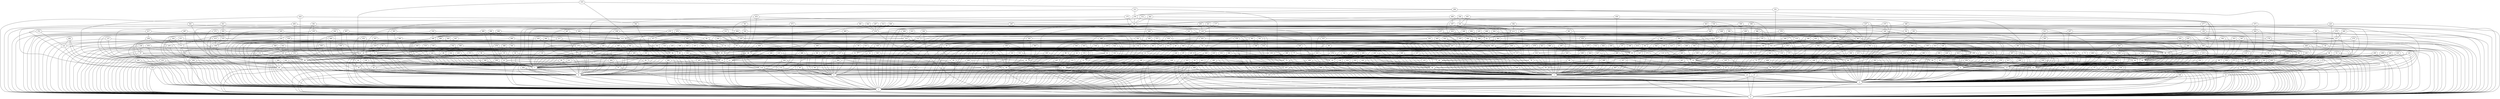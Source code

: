 /* Created by igraph 0.7.0 */
graph {
  0;
  1;
  2;
  3;
  4;
  5;
  6;
  7;
  8;
  9;
  10;
  11;
  12;
  13;
  14;
  15;
  16;
  17;
  18;
  19;
  20;
  21;
  22;
  23;
  24;
  25;
  26;
  27;
  28;
  29;
  30;
  31;
  32;
  33;
  34;
  35;
  36;
  37;
  38;
  39;
  40;
  41;
  42;
  43;
  44;
  45;
  46;
  47;
  48;
  49;
  50;
  51;
  52;
  53;
  54;
  55;
  56;
  57;
  58;
  59;
  60;
  61;
  62;
  63;
  64;
  65;
  66;
  67;
  68;
  69;
  70;
  71;
  72;
  73;
  74;
  75;
  76;
  77;
  78;
  79;
  80;
  81;
  82;
  83;
  84;
  85;
  86;
  87;
  88;
  89;
  90;
  91;
  92;
  93;
  94;
  95;
  96;
  97;
  98;
  99;
  100;
  101;
  102;
  103;
  104;
  105;
  106;
  107;
  108;
  109;
  110;
  111;
  112;
  113;
  114;
  115;
  116;
  117;
  118;
  119;
  120;
  121;
  122;
  123;
  124;
  125;
  126;
  127;
  128;
  129;
  130;
  131;
  132;
  133;
  134;
  135;
  136;
  137;
  138;
  139;
  140;
  141;
  142;
  143;
  144;
  145;
  146;
  147;
  148;
  149;
  150;
  151;
  152;
  153;
  154;
  155;
  156;
  157;
  158;
  159;
  160;
  161;
  162;
  163;
  164;
  165;
  166;
  167;
  168;
  169;
  170;
  171;
  172;
  173;
  174;
  175;
  176;
  177;
  178;
  179;
  180;
  181;
  182;
  183;
  184;
  185;
  186;
  187;
  188;
  189;
  190;
  191;
  192;
  193;
  194;
  195;
  196;
  197;
  198;
  199;
  200;
  201;
  202;
  203;
  204;
  205;
  206;
  207;
  208;
  209;
  210;
  211;
  212;
  213;
  214;
  215;
  216;
  217;
  218;
  219;
  220;
  221;
  222;
  223;
  224;
  225;
  226;
  227;
  228;
  229;
  230;
  231;
  232;
  233;
  234;
  235;
  236;
  237;
  238;
  239;
  240;
  241;
  242;
  243;
  244;
  245;
  246;
  247;
  248;
  249;
  250;
  251;
  252;
  253;
  254;
  255;
  256;
  257;
  258;
  259;
  260;
  261;
  262;
  263;
  264;
  265;
  266;
  267;
  268;
  269;
  270;
  271;
  272;
  273;
  274;
  275;
  276;
  277;
  278;
  279;
  280;
  281;
  282;
  283;
  284;
  285;
  286;
  287;
  288;
  289;
  290;
  291;
  292;
  293;
  294;
  295;
  296;
  297;
  298;
  299;
  300;
  301;
  302;
  303;
  304;
  305;
  306;
  307;
  308;
  309;
  310;
  311;
  312;
  313;
  314;
  315;
  316;
  317;
  318;
  319;
  320;
  321;
  322;
  323;
  324;
  325;
  326;
  327;
  328;
  329;
  330;
  331;
  332;
  333;
  334;
  335;
  336;
  337;
  338;
  339;
  340;
  341;
  342;
  343;
  344;
  345;
  346;
  347;
  348;
  349;
  350;
  351;
  352;
  353;
  354;
  355;
  356;
  357;
  358;
  359;
  360;
  361;
  362;
  363;
  364;
  365;
  366;
  367;
  368;
  369;
  370;
  371;
  372;
  373;
  374;
  375;
  376;
  377;
  378;
  379;
  380;
  381;
  382;
  383;
  384;
  385;
  386;
  387;
  388;
  389;
  390;
  391;
  392;
  393;
  394;
  395;
  396;
  397;
  398;
  399;
  400;
  401;
  402;
  403;
  404;
  405;
  406;
  407;
  408;
  409;
  410;
  411;
  412;
  413;
  414;
  415;
  416;
  417;
  418;
  419;
  420;
  421;
  422;
  423;
  424;
  425;
  426;
  427;
  428;
  429;
  430;
  431;
  432;
  433;
  434;
  435;
  436;
  437;
  438;
  439;
  440;
  441;
  442;
  443;
  444;
  445;
  446;
  447;
  448;
  449;
  450;
  451;
  452;
  453;
  454;
  455;
  456;
  457;
  458;
  459;
  460;
  461;
  462;
  463;
  464;
  465;
  466;
  467;
  468;
  469;
  470;
  471;
  472;
  473;
  474;
  475;
  476;
  477;
  478;
  479;
  480;
  481;
  482;
  483;
  484;
  485;
  486;
  487;
  488;
  489;
  490;
  491;
  492;
  493;
  494;
  495;
  496;
  497;
  498;
  499;

  1 -- 0;
  2 -- 0;
  3 -- 0;
  4 -- 0;
  5 -- 0;
  6 -- 0;
  9 -- 0;
  10 -- 0;
  11 -- 0;
  12 -- 0;
  13 -- 0;
  14 -- 0;
  15 -- 0;
  16 -- 0;
  18 -- 0;
  19 -- 0;
  22 -- 0;
  24 -- 0;
  25 -- 0;
  27 -- 0;
  28 -- 0;
  32 -- 0;
  33 -- 0;
  34 -- 0;
  37 -- 0;
  45 -- 0;
  46 -- 0;
  47 -- 0;
  49 -- 0;
  50 -- 0;
  53 -- 0;
  54 -- 0;
  55 -- 0;
  57 -- 0;
  58 -- 0;
  59 -- 0;
  62 -- 0;
  63 -- 0;
  65 -- 0;
  68 -- 0;
  74 -- 0;
  83 -- 0;
  88 -- 0;
  89 -- 0;
  91 -- 0;
  92 -- 0;
  93 -- 0;
  95 -- 0;
  97 -- 0;
  104 -- 0;
  108 -- 0;
  109 -- 0;
  110 -- 0;
  120 -- 0;
  121 -- 0;
  128 -- 0;
  131 -- 0;
  133 -- 0;
  137 -- 0;
  138 -- 0;
  143 -- 0;
  145 -- 0;
  151 -- 0;
  153 -- 0;
  154 -- 0;
  155 -- 0;
  160 -- 0;
  161 -- 0;
  172 -- 0;
  175 -- 0;
  178 -- 0;
  182 -- 0;
  189 -- 0;
  193 -- 0;
  202 -- 0;
  205 -- 0;
  206 -- 0;
  219 -- 0;
  220 -- 0;
  223 -- 0;
  225 -- 0;
  233 -- 0;
  238 -- 0;
  243 -- 0;
  253 -- 0;
  262 -- 0;
  265 -- 0;
  273 -- 0;
  274 -- 0;
  277 -- 0;
  283 -- 0;
  290 -- 0;
  291 -- 0;
  292 -- 0;
  293 -- 0;
  295 -- 0;
  309 -- 0;
  316 -- 0;
  318 -- 0;
  321 -- 0;
  323 -- 0;
  328 -- 0;
  330 -- 0;
  331 -- 0;
  335 -- 0;
  344 -- 0;
  353 -- 0;
  360 -- 0;
  364 -- 0;
  365 -- 0;
  367 -- 0;
  369 -- 0;
  371 -- 0;
  372 -- 0;
  379 -- 0;
  398 -- 0;
  400 -- 0;
  407 -- 0;
  409 -- 0;
  415 -- 0;
  417 -- 0;
  419 -- 0;
  424 -- 0;
  425 -- 0;
  426 -- 0;
  427 -- 0;
  430 -- 0;
  434 -- 0;
  438 -- 0;
  439 -- 0;
  451 -- 0;
  454 -- 0;
  457 -- 0;
  461 -- 0;
  467 -- 0;
  474 -- 0;
  475 -- 0;
  487 -- 0;
  494 -- 0;
  497 -- 0;
  2 -- 1;
  3 -- 1;
  4 -- 1;
  5 -- 1;
  6 -- 1;
  7 -- 1;
  8 -- 1;
  9 -- 1;
  10 -- 1;
  13 -- 1;
  14 -- 1;
  16 -- 1;
  17 -- 1;
  18 -- 1;
  20 -- 1;
  22 -- 1;
  23 -- 1;
  25 -- 1;
  27 -- 1;
  28 -- 1;
  29 -- 1;
  30 -- 1;
  31 -- 1;
  35 -- 1;
  36 -- 1;
  39 -- 1;
  40 -- 1;
  41 -- 1;
  42 -- 1;
  43 -- 1;
  45 -- 1;
  46 -- 1;
  47 -- 1;
  48 -- 1;
  49 -- 1;
  50 -- 1;
  52 -- 1;
  58 -- 1;
  61 -- 1;
  64 -- 1;
  72 -- 1;
  73 -- 1;
  76 -- 1;
  80 -- 1;
  82 -- 1;
  85 -- 1;
  90 -- 1;
  97 -- 1;
  100 -- 1;
  103 -- 1;
  104 -- 1;
  112 -- 1;
  113 -- 1;
  114 -- 1;
  116 -- 1;
  117 -- 1;
  120 -- 1;
  121 -- 1;
  123 -- 1;
  126 -- 1;
  128 -- 1;
  130 -- 1;
  134 -- 1;
  135 -- 1;
  137 -- 1;
  142 -- 1;
  144 -- 1;
  148 -- 1;
  149 -- 1;
  150 -- 1;
  151 -- 1;
  155 -- 1;
  158 -- 1;
  160 -- 1;
  162 -- 1;
  165 -- 1;
  169 -- 1;
  171 -- 1;
  177 -- 1;
  179 -- 1;
  188 -- 1;
  195 -- 1;
  196 -- 1;
  198 -- 1;
  207 -- 1;
  219 -- 1;
  223 -- 1;
  231 -- 1;
  235 -- 1;
  236 -- 1;
  237 -- 1;
  239 -- 1;
  242 -- 1;
  262 -- 1;
  263 -- 1;
  266 -- 1;
  274 -- 1;
  284 -- 1;
  285 -- 1;
  286 -- 1;
  292 -- 1;
  294 -- 1;
  297 -- 1;
  309 -- 1;
  316 -- 1;
  324 -- 1;
  339 -- 1;
  340 -- 1;
  346 -- 1;
  347 -- 1;
  348 -- 1;
  350 -- 1;
  354 -- 1;
  355 -- 1;
  364 -- 1;
  368 -- 1;
  373 -- 1;
  379 -- 1;
  381 -- 1;
  387 -- 1;
  392 -- 1;
  408 -- 1;
  409 -- 1;
  410 -- 1;
  418 -- 1;
  419 -- 1;
  420 -- 1;
  423 -- 1;
  450 -- 1;
  452 -- 1;
  454 -- 1;
  456 -- 1;
  462 -- 1;
  463 -- 1;
  467 -- 1;
  471 -- 1;
  472 -- 1;
  479 -- 1;
  480 -- 1;
  481 -- 1;
  487 -- 1;
  488 -- 1;
  489 -- 1;
  499 -- 1;
  3 -- 2;
  4 -- 2;
  5 -- 2;
  6 -- 2;
  7 -- 2;
  8 -- 2;
  9 -- 2;
  10 -- 2;
  12 -- 2;
  14 -- 2;
  15 -- 2;
  16 -- 2;
  17 -- 2;
  19 -- 2;
  20 -- 2;
  23 -- 2;
  25 -- 2;
  30 -- 2;
  36 -- 2;
  37 -- 2;
  38 -- 2;
  41 -- 2;
  46 -- 2;
  47 -- 2;
  48 -- 2;
  57 -- 2;
  58 -- 2;
  60 -- 2;
  62 -- 2;
  63 -- 2;
  64 -- 2;
  65 -- 2;
  66 -- 2;
  67 -- 2;
  70 -- 2;
  71 -- 2;
  75 -- 2;
  79 -- 2;
  80 -- 2;
  81 -- 2;
  83 -- 2;
  92 -- 2;
  96 -- 2;
  104 -- 2;
  106 -- 2;
  107 -- 2;
  109 -- 2;
  114 -- 2;
  116 -- 2;
  119 -- 2;
  123 -- 2;
  128 -- 2;
  131 -- 2;
  133 -- 2;
  136 -- 2;
  140 -- 2;
  145 -- 2;
  147 -- 2;
  157 -- 2;
  160 -- 2;
  174 -- 2;
  183 -- 2;
  188 -- 2;
  196 -- 2;
  200 -- 2;
  202 -- 2;
  206 -- 2;
  214 -- 2;
  217 -- 2;
  220 -- 2;
  224 -- 2;
  226 -- 2;
  232 -- 2;
  237 -- 2;
  240 -- 2;
  250 -- 2;
  252 -- 2;
  263 -- 2;
  269 -- 2;
  275 -- 2;
  280 -- 2;
  284 -- 2;
  287 -- 2;
  289 -- 2;
  294 -- 2;
  295 -- 2;
  297 -- 2;
  298 -- 2;
  302 -- 2;
  315 -- 2;
  323 -- 2;
  325 -- 2;
  329 -- 2;
  332 -- 2;
  335 -- 2;
  337 -- 2;
  345 -- 2;
  368 -- 2;
  369 -- 2;
  389 -- 2;
  393 -- 2;
  399 -- 2;
  403 -- 2;
  428 -- 2;
  431 -- 2;
  432 -- 2;
  434 -- 2;
  435 -- 2;
  437 -- 2;
  443 -- 2;
  449 -- 2;
  455 -- 2;
  456 -- 2;
  457 -- 2;
  465 -- 2;
  469 -- 2;
  470 -- 2;
  474 -- 2;
  478 -- 2;
  479 -- 2;
  483 -- 2;
  485 -- 2;
  486 -- 2;
  490 -- 2;
  492 -- 2;
  493 -- 2;
  494 -- 2;
  497 -- 2;
  11 -- 3;
  12 -- 3;
  15 -- 3;
  18 -- 3;
  19 -- 3;
  21 -- 3;
  24 -- 3;
  26 -- 3;
  27 -- 3;
  33 -- 3;
  34 -- 3;
  36 -- 3;
  43 -- 3;
  54 -- 3;
  62 -- 3;
  66 -- 3;
  69 -- 3;
  70 -- 3;
  72 -- 3;
  76 -- 3;
  77 -- 3;
  87 -- 3;
  103 -- 3;
  107 -- 3;
  110 -- 3;
  111 -- 3;
  112 -- 3;
  113 -- 3;
  115 -- 3;
  120 -- 3;
  127 -- 3;
  134 -- 3;
  135 -- 3;
  144 -- 3;
  146 -- 3;
  147 -- 3;
  148 -- 3;
  149 -- 3;
  152 -- 3;
  155 -- 3;
  159 -- 3;
  161 -- 3;
  168 -- 3;
  172 -- 3;
  173 -- 3;
  177 -- 3;
  179 -- 3;
  181 -- 3;
  187 -- 3;
  203 -- 3;
  204 -- 3;
  207 -- 3;
  208 -- 3;
  213 -- 3;
  219 -- 3;
  221 -- 3;
  249 -- 3;
  254 -- 3;
  257 -- 3;
  260 -- 3;
  269 -- 3;
  271 -- 3;
  289 -- 3;
  290 -- 3;
  298 -- 3;
  300 -- 3;
  301 -- 3;
  303 -- 3;
  317 -- 3;
  320 -- 3;
  322 -- 3;
  330 -- 3;
  333 -- 3;
  356 -- 3;
  357 -- 3;
  370 -- 3;
  377 -- 3;
  381 -- 3;
  383 -- 3;
  386 -- 3;
  389 -- 3;
  393 -- 3;
  397 -- 3;
  401 -- 3;
  402 -- 3;
  415 -- 3;
  424 -- 3;
  426 -- 3;
  427 -- 3;
  428 -- 3;
  434 -- 3;
  436 -- 3;
  437 -- 3;
  442 -- 3;
  444 -- 3;
  464 -- 3;
  467 -- 3;
  471 -- 3;
  484 -- 3;
  485 -- 3;
  489 -- 3;
  490 -- 3;
  496 -- 3;
  7 -- 4;
  24 -- 4;
  29 -- 4;
  30 -- 4;
  37 -- 4;
  42 -- 4;
  49 -- 4;
  51 -- 4;
  57 -- 4;
  59 -- 4;
  73 -- 4;
  74 -- 4;
  77 -- 4;
  89 -- 4;
  95 -- 4;
  105 -- 4;
  116 -- 4;
  130 -- 4;
  131 -- 4;
  154 -- 4;
  156 -- 4;
  163 -- 4;
  164 -- 4;
  174 -- 4;
  186 -- 4;
  189 -- 4;
  252 -- 4;
  254 -- 4;
  271 -- 4;
  330 -- 4;
  336 -- 4;
  349 -- 4;
  355 -- 4;
  358 -- 4;
  382 -- 4;
  383 -- 4;
  391 -- 4;
  400 -- 4;
  404 -- 4;
  407 -- 4;
  414 -- 4;
  418 -- 4;
  456 -- 4;
  458 -- 4;
  481 -- 4;
  20 -- 5;
  31 -- 5;
  45 -- 5;
  54 -- 5;
  64 -- 5;
  107 -- 5;
  114 -- 5;
  117 -- 5;
  118 -- 5;
  164 -- 5;
  172 -- 5;
  185 -- 5;
  228 -- 5;
  229 -- 5;
  233 -- 5;
  241 -- 5;
  264 -- 5;
  313 -- 5;
  327 -- 5;
  354 -- 5;
  369 -- 5;
  469 -- 5;
  498 -- 5;
  17 -- 6;
  26 -- 6;
  28 -- 6;
  32 -- 6;
  56 -- 6;
  92 -- 6;
  162 -- 6;
  168 -- 6;
  183 -- 6;
  211 -- 6;
  231 -- 6;
  257 -- 6;
  268 -- 6;
  281 -- 6;
  292 -- 6;
  296 -- 6;
  307 -- 6;
  317 -- 6;
  350 -- 6;
  363 -- 6;
  379 -- 6;
  408 -- 6;
  411 -- 6;
  440 -- 6;
  8 -- 7;
  11 -- 7;
  23 -- 7;
  34 -- 7;
  38 -- 7;
  42 -- 7;
  44 -- 7;
  68 -- 7;
  89 -- 7;
  94 -- 7;
  95 -- 7;
  100 -- 7;
  102 -- 7;
  111 -- 7;
  124 -- 7;
  133 -- 7;
  141 -- 7;
  146 -- 7;
  153 -- 7;
  167 -- 7;
  170 -- 7;
  192 -- 7;
  194 -- 7;
  203 -- 7;
  209 -- 7;
  217 -- 7;
  222 -- 7;
  223 -- 7;
  231 -- 7;
  238 -- 7;
  244 -- 7;
  245 -- 7;
  257 -- 7;
  258 -- 7;
  262 -- 7;
  263 -- 7;
  272 -- 7;
  277 -- 7;
  280 -- 7;
  289 -- 7;
  290 -- 7;
  293 -- 7;
  297 -- 7;
  298 -- 7;
  308 -- 7;
  310 -- 7;
  323 -- 7;
  327 -- 7;
  336 -- 7;
  341 -- 7;
  353 -- 7;
  360 -- 7;
  361 -- 7;
  375 -- 7;
  380 -- 7;
  395 -- 7;
  398 -- 7;
  430 -- 7;
  432 -- 7;
  447 -- 7;
  464 -- 7;
  466 -- 7;
  483 -- 7;
  29 -- 8;
  31 -- 8;
  41 -- 8;
  63 -- 8;
  68 -- 8;
  71 -- 8;
  73 -- 8;
  79 -- 8;
  85 -- 8;
  88 -- 8;
  96 -- 8;
  118 -- 8;
  150 -- 8;
  165 -- 8;
  167 -- 8;
  192 -- 8;
  210 -- 8;
  249 -- 8;
  307 -- 8;
  321 -- 8;
  328 -- 8;
  338 -- 8;
  340 -- 8;
  387 -- 8;
  422 -- 8;
  427 -- 8;
  446 -- 8;
  453 -- 8;
  458 -- 8;
  485 -- 8;
  13 -- 9;
  44 -- 9;
  87 -- 9;
  125 -- 9;
  188 -- 9;
  213 -- 9;
  385 -- 9;
  99 -- 10;
  118 -- 10;
  142 -- 10;
  194 -- 10;
  200 -- 10;
  243 -- 10;
  283 -- 10;
  295 -- 10;
  322 -- 10;
  325 -- 10;
  374 -- 10;
  378 -- 10;
  478 -- 10;
  21 -- 11;
  22 -- 11;
  52 -- 11;
  67 -- 11;
  125 -- 11;
  126 -- 11;
  129 -- 11;
  132 -- 11;
  151 -- 11;
  161 -- 11;
  218 -- 11;
  226 -- 11;
  279 -- 11;
  304 -- 11;
  324 -- 11;
  326 -- 11;
  331 -- 11;
  339 -- 11;
  342 -- 11;
  389 -- 11;
  405 -- 11;
  431 -- 11;
  26 -- 12;
  71 -- 12;
  72 -- 12;
  76 -- 12;
  138 -- 12;
  143 -- 12;
  180 -- 12;
  184 -- 12;
  190 -- 12;
  195 -- 12;
  197 -- 12;
  227 -- 12;
  245 -- 12;
  246 -- 12;
  273 -- 12;
  299 -- 12;
  382 -- 12;
  385 -- 12;
  386 -- 12;
  393 -- 12;
  411 -- 12;
  428 -- 12;
  430 -- 12;
  435 -- 12;
  463 -- 12;
  488 -- 12;
  55 -- 13;
  86 -- 13;
  106 -- 13;
  236 -- 13;
  255 -- 13;
  347 -- 13;
  380 -- 13;
  421 -- 13;
  98 -- 14;
  246 -- 14;
  32 -- 15;
  38 -- 15;
  40 -- 15;
  60 -- 15;
  75 -- 15;
  82 -- 15;
  83 -- 15;
  84 -- 15;
  88 -- 15;
  91 -- 15;
  93 -- 15;
  169 -- 15;
  176 -- 15;
  187 -- 15;
  196 -- 15;
  199 -- 15;
  215 -- 15;
  220 -- 15;
  222 -- 15;
  225 -- 15;
  248 -- 15;
  252 -- 15;
  273 -- 15;
  291 -- 15;
  299 -- 15;
  300 -- 15;
  309 -- 15;
  317 -- 15;
  321 -- 15;
  329 -- 15;
  350 -- 15;
  406 -- 15;
  414 -- 15;
  449 -- 15;
  491 -- 15;
  497 -- 15;
  61 -- 16;
  93 -- 16;
  166 -- 16;
  261 -- 16;
  443 -- 16;
  265 -- 17;
  21 -- 18;
  85 -- 18;
  117 -- 18;
  127 -- 18;
  158 -- 18;
  159 -- 18;
  185 -- 18;
  201 -- 18;
  221 -- 18;
  224 -- 18;
  227 -- 18;
  285 -- 18;
  404 -- 18;
  460 -- 18;
  174 -- 19;
  486 -- 20;
  40 -- 21;
  111 -- 21;
  127 -- 21;
  156 -- 21;
  303 -- 21;
  35 -- 23;
  44 -- 23;
  184 -- 23;
  286 -- 23;
  335 -- 23;
  388 -- 23;
  476 -- 23;
  198 -- 24;
  272 -- 24;
  304 -- 24;
  59 -- 25;
  80 -- 25;
  140 -- 25;
  202 -- 25;
  212 -- 25;
  239 -- 25;
  332 -- 25;
  374 -- 25;
  190 -- 26;
  194 -- 26;
  214 -- 26;
  228 -- 26;
  308 -- 26;
  376 -- 26;
  410 -- 26;
  33 -- 27;
  245 -- 27;
  267 -- 27;
  70 -- 28;
  81 -- 28;
  87 -- 28;
  94 -- 28;
  105 -- 28;
  108 -- 28;
  110 -- 28;
  139 -- 28;
  153 -- 28;
  166 -- 28;
  191 -- 28;
  195 -- 28;
  199 -- 28;
  203 -- 28;
  211 -- 28;
  216 -- 28;
  229 -- 28;
  230 -- 28;
  251 -- 28;
  260 -- 28;
  270 -- 28;
  303 -- 28;
  358 -- 28;
  365 -- 28;
  366 -- 28;
  432 -- 28;
  465 -- 28;
  482 -- 28;
  498 -- 28;
  39 -- 29;
  65 -- 29;
  78 -- 29;
  108 -- 29;
  180 -- 29;
  192 -- 29;
  218 -- 29;
  276 -- 29;
  326 -- 29;
  452 -- 29;
  476 -- 29;
  197 -- 30;
  247 -- 30;
  336 -- 30;
  78 -- 31;
  129 -- 31;
  331 -- 31;
  397 -- 31;
  413 -- 31;
  484 -- 31;
  35 -- 32;
  39 -- 32;
  53 -- 32;
  55 -- 32;
  56 -- 32;
  74 -- 32;
  98 -- 32;
  122 -- 32;
  152 -- 32;
  154 -- 32;
  170 -- 32;
  173 -- 32;
  200 -- 32;
  228 -- 32;
  230 -- 32;
  233 -- 32;
  241 -- 32;
  253 -- 32;
  266 -- 32;
  268 -- 32;
  282 -- 32;
  302 -- 32;
  305 -- 32;
  307 -- 32;
  319 -- 32;
  344 -- 32;
  367 -- 32;
  422 -- 32;
  444 -- 32;
  43 -- 33;
  109 -- 33;
  141 -- 33;
  169 -- 33;
  180 -- 33;
  235 -- 33;
  272 -- 33;
  276 -- 33;
  349 -- 33;
  362 -- 33;
  396 -- 33;
  405 -- 33;
  412 -- 33;
  416 -- 33;
  448 -- 33;
  465 -- 33;
  478 -- 33;
  489 -- 33;
  496 -- 34;
  51 -- 36;
  69 -- 36;
  98 -- 36;
  102 -- 36;
  103 -- 36;
  124 -- 36;
  135 -- 36;
  163 -- 36;
  214 -- 36;
  234 -- 36;
  254 -- 36;
  267 -- 36;
  299 -- 36;
  388 -- 36;
  416 -- 36;
  145 -- 38;
  370 -- 39;
  455 -- 39;
  124 -- 42;
  468 -- 42;
  486 -- 42;
  48 -- 43;
  52 -- 43;
  67 -- 43;
  78 -- 43;
  123 -- 43;
  176 -- 43;
  232 -- 43;
  250 -- 43;
  271 -- 43;
  356 -- 43;
  358 -- 43;
  412 -- 43;
  414 -- 43;
  459 -- 43;
  101 -- 45;
  122 -- 45;
  193 -- 45;
  234 -- 45;
  332 -- 45;
  466 -- 45;
  53 -- 46;
  66 -- 46;
  81 -- 46;
  101 -- 46;
  119 -- 46;
  136 -- 46;
  183 -- 46;
  278 -- 46;
  343 -- 46;
  394 -- 46;
  410 -- 46;
  60 -- 47;
  51 -- 48;
  148 -- 48;
  334 -- 48;
  50 -- 49;
  84 -- 49;
  162 -- 49;
  171 -- 49;
  205 -- 49;
  284 -- 49;
  285 -- 49;
  362 -- 49;
  429 -- 49;
  208 -- 50;
  246 -- 50;
  288 -- 50;
  56 -- 51;
  105 -- 51;
  129 -- 51;
  138 -- 51;
  213 -- 51;
  235 -- 51;
  269 -- 51;
  291 -- 51;
  364 -- 51;
  386 -- 51;
  446 -- 51;
  488 -- 51;
  492 -- 51;
  221 -- 52;
  394 -- 52;
  84 -- 54;
  99 -- 54;
  139 -- 54;
  168 -- 54;
  182 -- 54;
  421 -- 54;
  423 -- 54;
  61 -- 55;
  79 -- 55;
  126 -- 55;
  132 -- 55;
  165 -- 55;
  167 -- 55;
  348 -- 55;
  395 -- 55;
  441 -- 55;
  244 -- 56;
  399 -- 56;
  232 -- 57;
  400 -- 57;
  438 -- 57;
  75 -- 58;
  86 -- 58;
  90 -- 58;
  101 -- 58;
  115 -- 58;
  141 -- 58;
  156 -- 58;
  207 -- 58;
  210 -- 58;
  226 -- 58;
  275 -- 58;
  333 -- 58;
  423 -- 58;
  429 -- 58;
  69 -- 59;
  142 -- 59;
  190 -- 59;
  215 -- 59;
  267 -- 59;
  319 -- 59;
  392 -- 59;
  408 -- 59;
  417 -- 59;
  115 -- 60;
  130 -- 60;
  181 -- 60;
  212 -- 60;
  215 -- 60;
  224 -- 60;
  281 -- 60;
  306 -- 60;
  340 -- 60;
  346 -- 60;
  352 -- 60;
  370 -- 60;
  373 -- 60;
  420 -- 60;
  499 -- 60;
  82 -- 61;
  112 -- 61;
  249 -- 61;
  283 -- 61;
  144 -- 63;
  163 -- 63;
  259 -- 63;
  288 -- 63;
  440 -- 63;
  86 -- 64;
  164 -- 64;
  264 -- 64;
  436 -- 65;
  157 -- 66;
  184 -- 68;
  395 -- 68;
  77 -- 69;
  90 -- 69;
  97 -- 69;
  237 -- 69;
  341 -- 69;
  353 -- 69;
  384 -- 69;
  390 -- 70;
  439 -- 70;
  170 -- 72;
  222 -- 72;
  256 -- 72;
  473 -- 72;
  91 -- 73;
  152 -- 73;
  259 -- 73;
  342 -- 73;
  357 -- 73;
  442 -- 73;
  159 -- 75;
  173 -- 75;
  185 -- 75;
  313 -- 75;
  419 -- 75;
  316 -- 76;
  327 -- 76;
  365 -- 76;
  425 -- 76;
  454 -- 77;
  229 -- 79;
  311 -- 79;
  371 -- 79;
  94 -- 80;
  134 -- 80;
  178 -- 81;
  205 -- 81;
  212 -- 81;
  392 -- 81;
  286 -- 82;
  324 -- 82;
  261 -- 84;
  420 -- 84;
  102 -- 85;
  143 -- 85;
  239 -- 85;
  308 -- 85;
  310 -- 85;
  482 -- 85;
  201 -- 88;
  209 -- 88;
  363 -- 88;
  460 -- 88;
  464 -- 88;
  96 -- 89;
  136 -- 89;
  149 -- 89;
  187 -- 90;
  106 -- 92;
  119 -- 92;
  122 -- 92;
  125 -- 92;
  296 -- 92;
  356 -- 92;
  413 -- 92;
  436 -- 92;
  441 -- 92;
  326 -- 93;
  351 -- 93;
  147 -- 95;
  247 -- 95;
  424 -- 95;
  99 -- 96;
  100 -- 96;
  182 -- 96;
  375 -- 96;
  387 -- 96;
  433 -- 96;
  448 -- 96;
  477 -- 96;
  216 -- 97;
  238 -- 97;
  325 -- 97;
  121 -- 98;
  146 -- 98;
  191 -- 98;
  198 -- 98;
  280 -- 98;
  305 -- 98;
  337 -- 98;
  460 -- 98;
  490 -- 98;
  113 -- 102;
  333 -- 102;
  360 -- 102;
  377 -- 102;
  476 -- 103;
  374 -- 104;
  391 -- 105;
  132 -- 107;
  140 -- 107;
  264 -- 107;
  209 -- 108;
  270 -- 108;
  339 -- 108;
  415 -- 108;
  447 -- 108;
  493 -- 108;
  337 -- 110;
  175 -- 111;
  230 -- 111;
  300 -- 111;
  320 -- 111;
  376 -- 111;
  247 -- 112;
  279 -- 112;
  293 -- 112;
  318 -- 112;
  469 -- 112;
  344 -- 113;
  431 -- 113;
  150 -- 114;
  266 -- 114;
  287 -- 114;
  398 -- 114;
  426 -- 114;
  453 -- 114;
  166 -- 115;
  204 -- 115;
  315 -- 116;
  240 -- 119;
  248 -- 120;
  495 -- 120;
  372 -- 121;
  462 -- 121;
  468 -- 121;
  367 -- 123;
  139 -- 124;
  251 -- 125;
  137 -- 127;
  301 -- 127;
  345 -- 127;
  359 -- 127;
  373 -- 127;
  376 -- 128;
  385 -- 128;
  494 -- 128;
  158 -- 129;
  177 -- 129;
  225 -- 129;
  248 -- 129;
  437 -- 129;
  493 -- 129;
  366 -- 130;
  191 -- 132;
  268 -- 132;
  282 -- 132;
  468 -- 132;
  342 -- 133;
  243 -- 134;
  349 -- 135;
  362 -- 136;
  402 -- 136;
  455 -- 136;
  277 -- 138;
  265 -- 146;
  366 -- 146;
  473 -- 146;
  274 -- 147;
  396 -- 148;
  179 -- 149;
  236 -- 149;
  377 -- 149;
  413 -- 149;
  470 -- 149;
  347 -- 150;
  157 -- 152;
  176 -- 152;
  178 -- 152;
  186 -- 152;
  255 -- 152;
  288 -- 152;
  312 -- 152;
  314 -- 152;
  351 -- 152;
  445 -- 152;
  474 -- 152;
  218 -- 153;
  310 -- 153;
  495 -- 154;
  227 -- 157;
  278 -- 157;
  409 -- 157;
  444 -- 157;
  175 -- 158;
  276 -- 158;
  282 -- 158;
  312 -- 158;
  418 -- 158;
  459 -- 158;
  204 -- 159;
  498 -- 159;
  171 -- 161;
  422 -- 161;
  210 -- 164;
  338 -- 164;
  343 -- 164;
  447 -- 164;
  189 -- 166;
  201 -- 166;
  253 -- 166;
  306 -- 166;
  361 -- 166;
  363 -- 166;
  279 -- 167;
  345 -- 167;
  452 -- 167;
  443 -- 168;
  193 -- 170;
  378 -- 170;
  354 -- 171;
  384 -- 171;
  471 -- 171;
  406 -- 172;
  472 -- 172;
  481 -- 172;
  199 -- 173;
  259 -- 173;
  329 -- 174;
  334 -- 176;
  384 -- 176;
  181 -- 178;
  211 -- 179;
  216 -- 179;
  319 -- 179;
  438 -- 180;
  186 -- 183;
  281 -- 183;
  305 -- 183;
  260 -- 184;
  278 -- 186;
  234 -- 189;
  261 -- 189;
  318 -- 189;
  348 -- 189;
  416 -- 189;
  197 -- 190;
  206 -- 190;
  242 -- 190;
  328 -- 190;
  421 -- 190;
  450 -- 190;
  484 -- 190;
  208 -- 193;
  241 -- 194;
  255 -- 194;
  477 -- 194;
  242 -- 195;
  368 -- 195;
  388 -- 195;
  425 -- 195;
  449 -- 195;
  461 -- 195;
  294 -- 196;
  343 -- 196;
  451 -- 198;
  217 -- 199;
  258 -- 205;
  380 -- 205;
  301 -- 206;
  341 -- 206;
  250 -- 207;
  496 -- 207;
  399 -- 208;
  480 -- 211;
  491 -- 212;
  244 -- 213;
  251 -- 213;
  382 -- 213;
  397 -- 213;
  403 -- 213;
  472 -- 213;
  405 -- 214;
  311 -- 216;
  338 -- 216;
  429 -- 216;
  320 -- 217;
  475 -- 217;
  302 -- 218;
  357 -- 218;
  402 -- 219;
  346 -- 220;
  352 -- 220;
  258 -- 223;
  306 -- 224;
  401 -- 224;
  240 -- 229;
  312 -- 229;
  311 -- 232;
  287 -- 234;
  314 -- 234;
  381 -- 234;
  406 -- 234;
  442 -- 234;
  314 -- 236;
  275 -- 240;
  359 -- 240;
  270 -- 241;
  315 -- 241;
  322 -- 241;
  445 -- 241;
  256 -- 244;
  401 -- 244;
  359 -- 245;
  453 -- 248;
  256 -- 255;
  417 -- 258;
  445 -- 259;
  412 -- 263;
  411 -- 265;
  372 -- 268;
  448 -- 268;
  304 -- 270;
  371 -- 270;
  450 -- 270;
  394 -- 274;
  296 -- 276;
  313 -- 276;
  351 -- 276;
  390 -- 279;
  461 -- 279;
  433 -- 280;
  439 -- 280;
  463 -- 280;
  491 -- 280;
  446 -- 289;
  480 -- 290;
  462 -- 292;
  375 -- 296;
  355 -- 297;
  391 -- 300;
  477 -- 300;
  404 -- 301;
  390 -- 305;
  407 -- 306;
  352 -- 316;
  479 -- 316;
  378 -- 319;
  466 -- 319;
  334 -- 320;
  403 -- 320;
  361 -- 324;
  433 -- 333;
  458 -- 333;
  441 -- 343;
  440 -- 345;
  383 -- 347;
  396 -- 350;
  470 -- 377;
  492 -- 377;
  499 -- 397;
  457 -- 400;
  482 -- 404;
  435 -- 423;
  483 -- 428;
  459 -- 436;
  475 -- 444;
  451 -- 450;
  495 -- 458;
  473 -- 463;
  487 -- 463;
}
